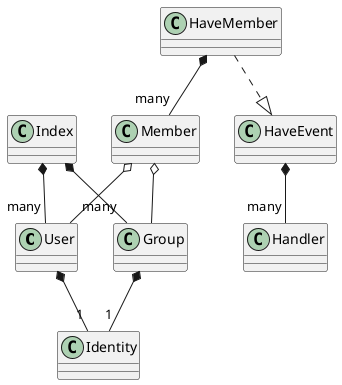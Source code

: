 @startuml
User *-- "1" Identity
Group *-- "1" Identity
HaveMember *-- "many" Member
HaveMember ..|> HaveEvent
Member o-- Group
Member o-- User
Index *-- "many" User
Index *-- "many" Group
HaveEvent *-- "many" Handler
@enduml
